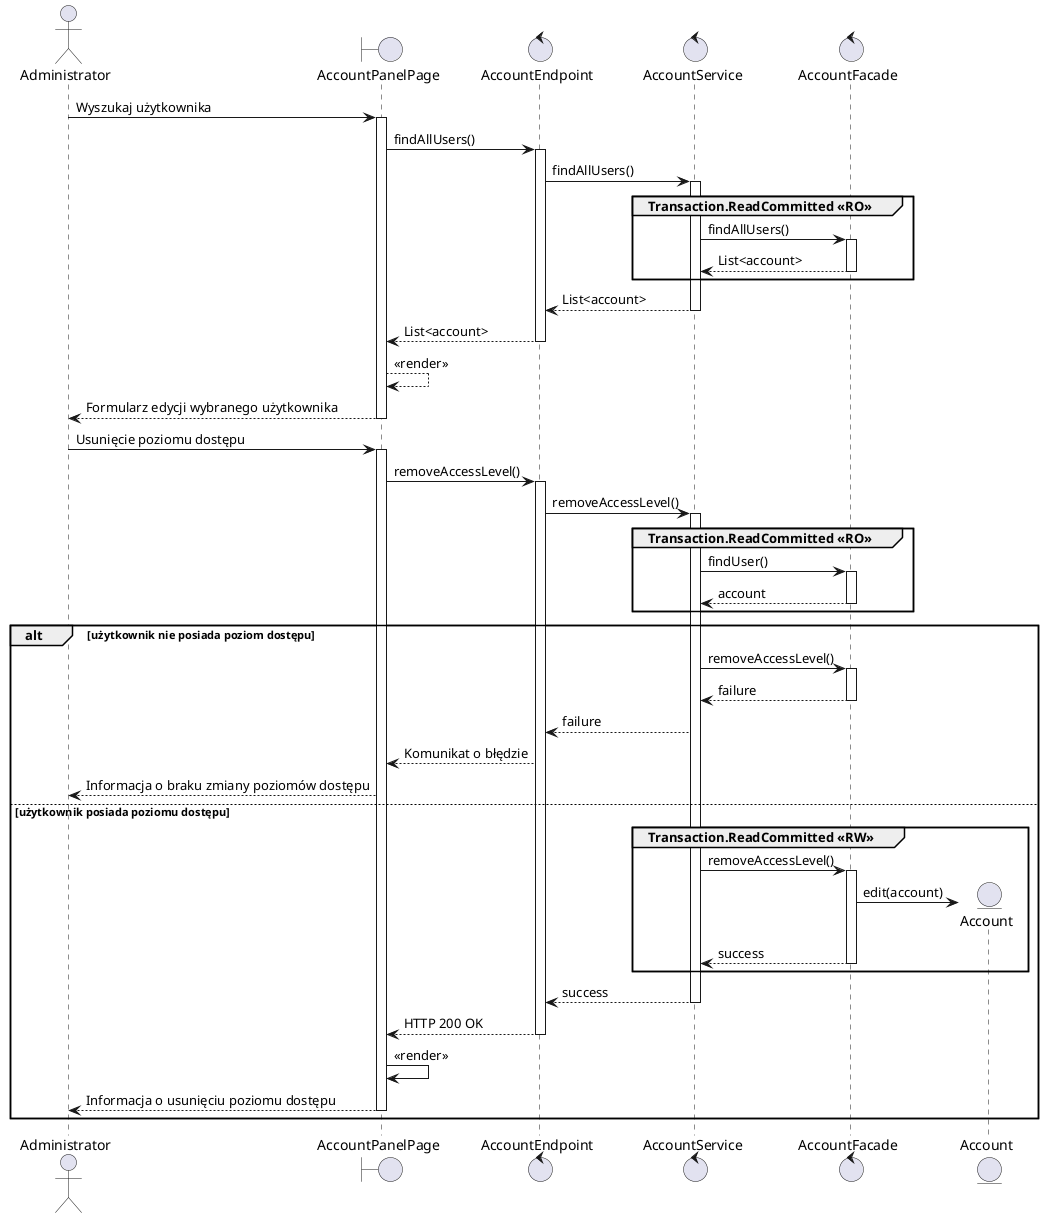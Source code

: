 @startuml MOK.6

actor Administrator as admin
boundary AccountPanelPage as gui
control AccountEndpoint as controller
control AccountService as service
control AccountFacade as facade
entity Account as account

admin -> gui ++ : Wyszukaj użytkownika
gui -> controller ++ :  findAllUsers()
controller -> service ++ : findAllUsers()
group Transaction.ReadCommitted <<RO>>
    service -> facade ++ : findAllUsers()
    return List<account>
end
return List<account>
return List<account>
gui --> gui : <<render>>
return Formularz edycji wybranego użytkownika

admin -> gui ++ : Usunięcie poziomu dostępu
gui -> controller ++ : removeAccessLevel()
controller -> service ++ : removeAccessLevel() 

group Transaction.ReadCommitted <<RO>>
    service -> facade ++ : findUser()
    return account
end

alt użytkownik nie posiada poziom dostępu
    service -> facade ++ : removeAccessLevel()
    return failure
    service --> controller : failure
    controller --> gui : Komunikat o błędzie
    gui --> admin : Informacja o braku zmiany poziomów dostępu
else użytkownik posiada poziomu dostępu
    group Transaction.ReadCommitted <<RW>>
        service -> facade ++ : removeAccessLevel()
        facade -> account ** : edit(account)
    return success
    end

return success
return HTTP 200 OK
gui -> gui : <<render>>
return Informacja o usunięciu poziomu dostępu
end

@enduml